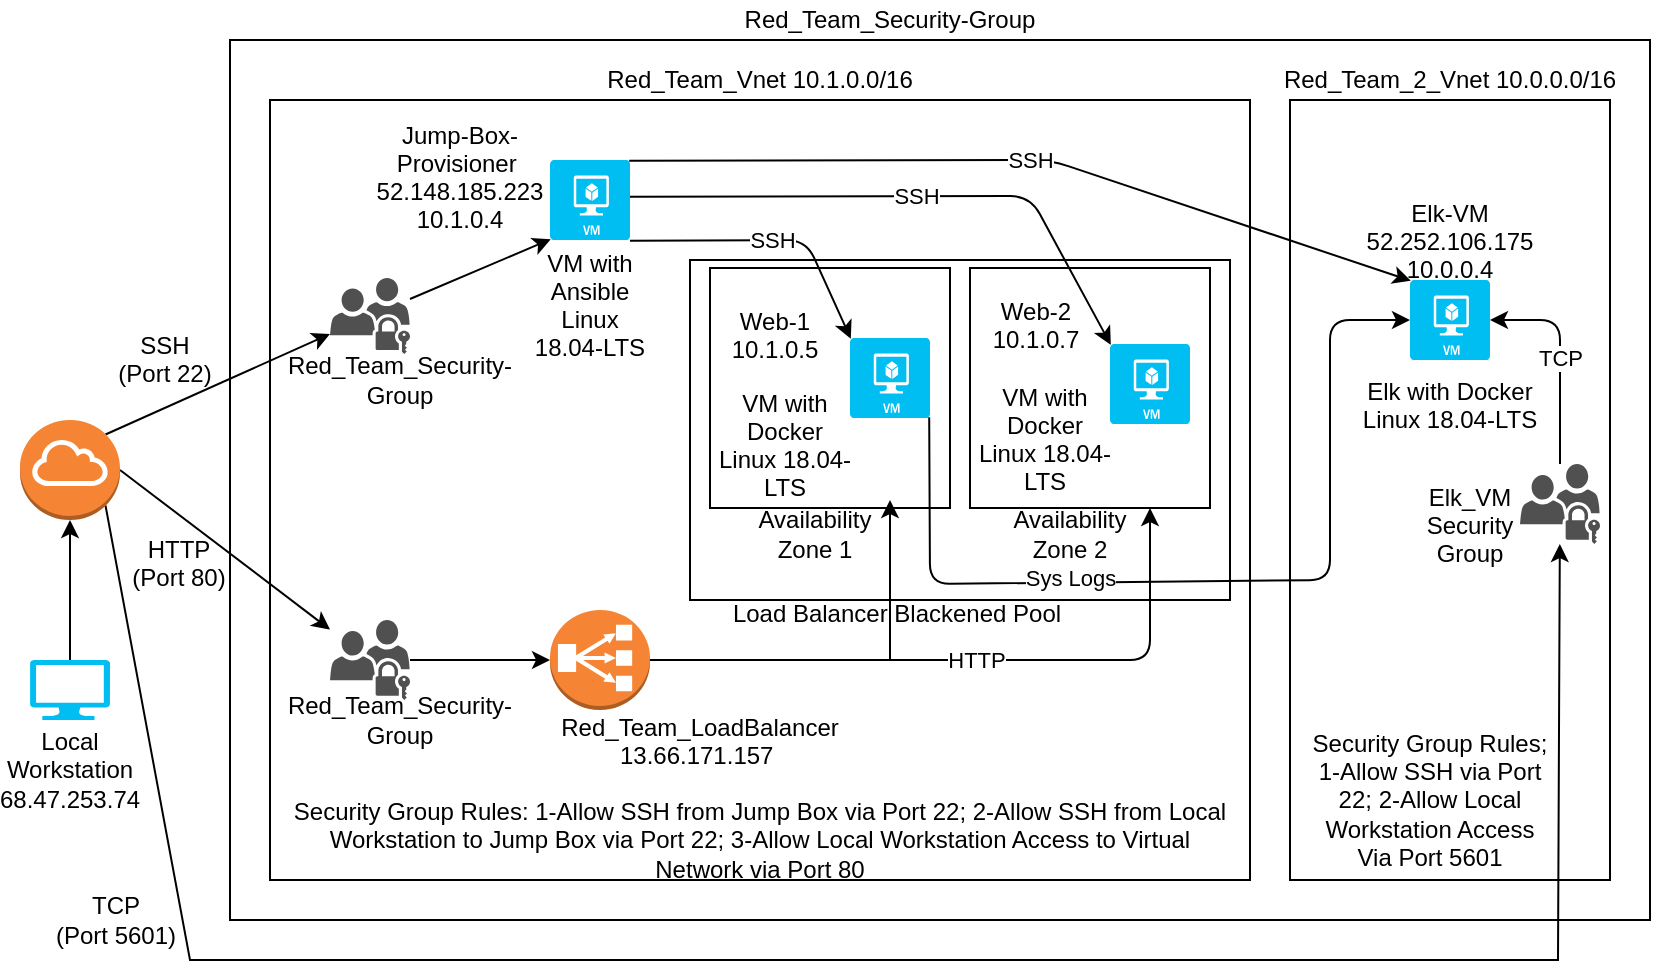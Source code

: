 <mxfile version="13.5.4" type="device"><diagram id="JibfxZyQYOYuQiwPyqlh" name="Page-1"><mxGraphModel dx="1108" dy="1487" grid="1" gridSize="10" guides="1" tooltips="1" connect="1" arrows="1" fold="1" page="1" pageScale="1" pageWidth="850" pageHeight="1100" math="0" shadow="0"><root><mxCell id="0"/><mxCell id="1" parent="0"/><mxCell id="2CDYOU834bgFcYE7Uu44-19" value="" style="rounded=0;whiteSpace=wrap;html=1;" vertex="1" parent="1"><mxGeometry x="140" y="-20" width="710" height="440" as="geometry"/></mxCell><mxCell id="2CDYOU834bgFcYE7Uu44-18" value="" style="rounded=0;whiteSpace=wrap;html=1;" vertex="1" parent="1"><mxGeometry x="160" y="10" width="490" height="390" as="geometry"/></mxCell><mxCell id="2CDYOU834bgFcYE7Uu44-17" value="" style="rounded=0;whiteSpace=wrap;html=1;" vertex="1" parent="1"><mxGeometry x="670" y="10" width="160" height="390" as="geometry"/></mxCell><mxCell id="2CDYOU834bgFcYE7Uu44-2" value="" style="verticalLabelPosition=bottom;html=1;verticalAlign=top;align=center;strokeColor=none;fillColor=#00BEF2;shape=mxgraph.azure.computer;pointerEvents=1;" vertex="1" parent="1"><mxGeometry x="40" y="290" width="40" height="30" as="geometry"/></mxCell><mxCell id="2CDYOU834bgFcYE7Uu44-3" value="" style="verticalLabelPosition=bottom;html=1;verticalAlign=top;align=center;strokeColor=none;fillColor=#00BEF2;shape=mxgraph.azure.virtual_machine;" vertex="1" parent="1"><mxGeometry x="300" y="40" width="40" height="40" as="geometry"/></mxCell><mxCell id="2CDYOU834bgFcYE7Uu44-75" style="edgeStyle=none;rounded=0;orthogonalLoop=1;jettySize=auto;html=1;exitX=0.99;exitY=0.99;exitDx=0;exitDy=0;exitPerimeter=0;" edge="1" parent="1" source="2CDYOU834bgFcYE7Uu44-5"><mxGeometry relative="1" as="geometry"><mxPoint x="620" y="250" as="targetPoint"/></mxGeometry></mxCell><mxCell id="2CDYOU834bgFcYE7Uu44-52" value="" style="edgeStyle=none;rounded=0;orthogonalLoop=1;jettySize=auto;html=1;exitX=1;exitY=0.5;exitDx=0;exitDy=0;exitPerimeter=0;entryX=1;entryY=0.5;entryDx=0;entryDy=0;entryPerimeter=0;" edge="1" parent="1" source="2CDYOU834bgFcYE7Uu44-6" target="2CDYOU834bgFcYE7Uu44-6"><mxGeometry relative="1" as="geometry"/></mxCell><mxCell id="2CDYOU834bgFcYE7Uu44-6" value="" style="outlineConnect=0;dashed=0;verticalLabelPosition=bottom;verticalAlign=top;align=center;html=1;shape=mxgraph.aws3.classic_load_balancer;fillColor=#F58534;gradientColor=none;" vertex="1" parent="1"><mxGeometry x="300" y="265" width="50" height="50" as="geometry"/></mxCell><mxCell id="2CDYOU834bgFcYE7Uu44-63" value="" style="edgeStyle=none;rounded=0;orthogonalLoop=1;jettySize=auto;html=1;entryX=0.01;entryY=0.99;entryDx=0;entryDy=0;entryPerimeter=0;" edge="1" parent="1" source="2CDYOU834bgFcYE7Uu44-7" target="2CDYOU834bgFcYE7Uu44-3"><mxGeometry relative="1" as="geometry"/></mxCell><mxCell id="2CDYOU834bgFcYE7Uu44-7" value="" style="pointerEvents=1;shadow=0;dashed=0;html=1;strokeColor=none;fillColor=#505050;labelPosition=center;verticalLabelPosition=bottom;verticalAlign=top;outlineConnect=0;align=center;shape=mxgraph.office.users.universal_security_group;" vertex="1" parent="1"><mxGeometry x="190" y="99" width="40" height="38" as="geometry"/></mxCell><mxCell id="2CDYOU834bgFcYE7Uu44-46" style="rounded=0;orthogonalLoop=1;jettySize=auto;html=1;exitX=0.5;exitY=0;exitDx=0;exitDy=0;exitPerimeter=0;entryX=0.5;entryY=1;entryDx=0;entryDy=0;entryPerimeter=0;" edge="1" parent="1" source="2CDYOU834bgFcYE7Uu44-2" target="2CDYOU834bgFcYE7Uu44-10"><mxGeometry relative="1" as="geometry"><mxPoint x="90" y="220" as="targetPoint"/></mxGeometry></mxCell><mxCell id="2CDYOU834bgFcYE7Uu44-47" style="edgeStyle=none;rounded=0;orthogonalLoop=1;jettySize=auto;html=1;exitX=0.855;exitY=0.145;exitDx=0;exitDy=0;exitPerimeter=0;" edge="1" parent="1" source="2CDYOU834bgFcYE7Uu44-10" target="2CDYOU834bgFcYE7Uu44-7"><mxGeometry relative="1" as="geometry"/></mxCell><mxCell id="2CDYOU834bgFcYE7Uu44-49" style="edgeStyle=none;rounded=0;orthogonalLoop=1;jettySize=auto;html=1;exitX=0.855;exitY=0.855;exitDx=0;exitDy=0;exitPerimeter=0;" edge="1" parent="1" source="2CDYOU834bgFcYE7Uu44-10" target="2CDYOU834bgFcYE7Uu44-12"><mxGeometry relative="1" as="geometry"><mxPoint x="802" y="243" as="targetPoint"/><Array as="points"><mxPoint x="120" y="440"/><mxPoint x="792" y="440"/><mxPoint x="804" y="440"/></Array></mxGeometry></mxCell><mxCell id="2CDYOU834bgFcYE7Uu44-50" style="edgeStyle=none;rounded=0;orthogonalLoop=1;jettySize=auto;html=1;exitX=1;exitY=0.5;exitDx=0;exitDy=0;exitPerimeter=0;" edge="1" parent="1" source="2CDYOU834bgFcYE7Uu44-10" target="2CDYOU834bgFcYE7Uu44-11"><mxGeometry relative="1" as="geometry"/></mxCell><mxCell id="2CDYOU834bgFcYE7Uu44-10" value="" style="outlineConnect=0;dashed=0;verticalLabelPosition=bottom;verticalAlign=top;align=center;html=1;shape=mxgraph.aws3.internet_gateway;fillColor=#F58534;gradientColor=none;" vertex="1" parent="1"><mxGeometry x="35" y="170" width="50" height="50" as="geometry"/></mxCell><mxCell id="2CDYOU834bgFcYE7Uu44-51" value="" style="edgeStyle=none;rounded=0;orthogonalLoop=1;jettySize=auto;html=1;" edge="1" parent="1" source="2CDYOU834bgFcYE7Uu44-11" target="2CDYOU834bgFcYE7Uu44-6"><mxGeometry relative="1" as="geometry"/></mxCell><mxCell id="2CDYOU834bgFcYE7Uu44-11" value="" style="pointerEvents=1;shadow=0;dashed=0;html=1;strokeColor=none;fillColor=#505050;labelPosition=center;verticalLabelPosition=bottom;verticalAlign=top;outlineConnect=0;align=center;shape=mxgraph.office.users.universal_security_group;" vertex="1" parent="1"><mxGeometry x="190" y="270" width="40" height="40" as="geometry"/></mxCell><mxCell id="2CDYOU834bgFcYE7Uu44-12" value="" style="pointerEvents=1;shadow=0;dashed=0;html=1;strokeColor=none;fillColor=#505050;labelPosition=center;verticalLabelPosition=bottom;verticalAlign=top;outlineConnect=0;align=center;shape=mxgraph.office.users.universal_security_group;" vertex="1" parent="1"><mxGeometry x="785" y="192" width="40" height="40" as="geometry"/></mxCell><mxCell id="2CDYOU834bgFcYE7Uu44-13" value="" style="verticalLabelPosition=bottom;html=1;verticalAlign=top;align=center;strokeColor=none;fillColor=#00BEF2;shape=mxgraph.azure.virtual_machine;" vertex="1" parent="1"><mxGeometry x="730" y="100" width="40" height="40" as="geometry"/></mxCell><mxCell id="2CDYOU834bgFcYE7Uu44-20" value="Red_Team_Security-Group" style="text;html=1;strokeColor=none;fillColor=none;align=center;verticalAlign=middle;whiteSpace=wrap;rounded=0;" vertex="1" parent="1"><mxGeometry x="390" y="-40" width="160" height="20" as="geometry"/></mxCell><mxCell id="2CDYOU834bgFcYE7Uu44-22" value="&lt;span style=&quot;font-family: &amp;#34;arial&amp;#34;&quot;&gt;Red_Team_Vnet&amp;nbsp;10.1.0.0/16&lt;/span&gt;" style="text;html=1;strokeColor=none;fillColor=none;align=center;verticalAlign=middle;whiteSpace=wrap;rounded=0;" vertex="1" parent="1"><mxGeometry x="325" y="-10" width="160" height="20" as="geometry"/></mxCell><mxCell id="2CDYOU834bgFcYE7Uu44-23" value="&lt;span style=&quot;font-family: &amp;#34;arial&amp;#34;&quot;&gt;Red_Team_2_Vnet&amp;nbsp;10.0.0.0/16&lt;/span&gt;" style="text;html=1;strokeColor=none;fillColor=none;align=center;verticalAlign=middle;whiteSpace=wrap;rounded=0;" vertex="1" parent="1"><mxGeometry x="670" y="-10" width="160" height="20" as="geometry"/></mxCell><mxCell id="2CDYOU834bgFcYE7Uu44-24" value="&lt;span style=&quot;font-family: &amp;#34;arial&amp;#34;&quot;&gt;Local Workstation&lt;br&gt;68.47.253.74&lt;br&gt;&lt;/span&gt;" style="text;html=1;strokeColor=none;fillColor=none;align=center;verticalAlign=middle;whiteSpace=wrap;rounded=0;" vertex="1" parent="1"><mxGeometry x="30" y="320" width="60" height="50" as="geometry"/></mxCell><mxCell id="2CDYOU834bgFcYE7Uu44-25" value="&lt;p style=&quot;margin: 0px ; padding: 0px ; border: 0px none ; line-height: 0px ; overflow-wrap: break-word ; font-family: &amp;#34;arial&amp;#34;&quot;&gt;&lt;span style=&quot;line-height: 14px&quot;&gt;VM with Ansible&lt;/span&gt;&lt;/p&gt;&lt;p style=&quot;margin: 0px ; padding: 0px ; border: 0px none ; line-height: 0px ; overflow-wrap: break-word ; font-family: &amp;#34;arial&amp;#34;&quot;&gt;&lt;span style=&quot;line-height: 14px&quot;&gt;Linux 18.04-LTS&lt;/span&gt;&lt;/p&gt;" style="text;html=1;strokeColor=none;fillColor=none;align=center;verticalAlign=middle;whiteSpace=wrap;rounded=0;" vertex="1" parent="1"><mxGeometry x="290" y="87" width="60" height="50" as="geometry"/></mxCell><mxCell id="2CDYOU834bgFcYE7Uu44-26" value="&lt;span style=&quot;font-family: &amp;#34;arial&amp;#34;&quot;&gt;Red_Team_Security-Group&lt;/span&gt;" style="text;html=1;strokeColor=none;fillColor=none;align=center;verticalAlign=middle;whiteSpace=wrap;rounded=0;" vertex="1" parent="1"><mxGeometry x="190" y="140" width="70" height="20" as="geometry"/></mxCell><mxCell id="2CDYOU834bgFcYE7Uu44-27" value="&lt;span style=&quot;font-family: &amp;#34;arial&amp;#34;&quot;&gt;Red_Team_Security-Group&lt;/span&gt;" style="text;html=1;strokeColor=none;fillColor=none;align=center;verticalAlign=middle;whiteSpace=wrap;rounded=0;" vertex="1" parent="1"><mxGeometry x="180" y="310" width="90" height="20" as="geometry"/></mxCell><mxCell id="2CDYOU834bgFcYE7Uu44-28" value="&lt;p style=&quot;margin: 0px ; padding: 0px ; border: 0px none ; line-height: 0px ; overflow-wrap: break-word ; font-family: &amp;#34;arial&amp;#34;&quot;&gt;&lt;span style=&quot;line-height: 14px&quot;&gt;Red_Team_LoadBalancer&lt;/span&gt;&lt;/p&gt;&lt;p style=&quot;margin: 0px ; padding: 0px ; border: 0px none ; line-height: 0px ; overflow-wrap: break-word ; font-family: &amp;#34;arial&amp;#34;&quot;&gt;&lt;span style=&quot;line-height: 14px&quot;&gt;13.66.171.157&amp;nbsp;&lt;/span&gt;&lt;/p&gt;" style="text;html=1;strokeColor=none;fillColor=none;align=center;verticalAlign=middle;whiteSpace=wrap;rounded=0;" vertex="1" parent="1"><mxGeometry x="340" y="320" width="70" height="20" as="geometry"/></mxCell><mxCell id="2CDYOU834bgFcYE7Uu44-29" value="&lt;p style=&quot;margin: 0px ; padding: 0px ; border: 0px none ; line-height: 0px ; overflow-wrap: break-word ; font-family: &amp;#34;arial&amp;#34;&quot;&gt;&lt;span style=&quot;line-height: 14px&quot;&gt;Jump-Box-Provisioner&amp;nbsp;&lt;/span&gt;&lt;/p&gt;&lt;p style=&quot;margin: 0px ; padding: 0px ; border: 0px none ; line-height: 0px ; overflow-wrap: break-word ; font-family: &amp;#34;arial&amp;#34;&quot;&gt;&lt;span style=&quot;line-height: 14px&quot;&gt;52.148.185.223&lt;/span&gt;&lt;/p&gt;&lt;p style=&quot;margin: 0px ; padding: 0px ; border: 0px none ; line-height: 0px ; overflow-wrap: break-word ; font-family: &amp;#34;arial&amp;#34;&quot;&gt;&lt;span style=&quot;line-height: 14px&quot;&gt;10.1.0.4&lt;/span&gt;&lt;/p&gt;" style="text;html=1;strokeColor=none;fillColor=none;align=center;verticalAlign=middle;whiteSpace=wrap;rounded=0;" vertex="1" parent="1"><mxGeometry x="215" y="38" width="80" height="20" as="geometry"/></mxCell><mxCell id="2CDYOU834bgFcYE7Uu44-34" value="&lt;p style=&quot;margin: 0px ; padding: 0px ; border: 0px none ; line-height: 0px ; overflow-wrap: break-word ; font-family: &amp;#34;arial&amp;#34;&quot;&gt;&lt;span style=&quot;line-height: 14px&quot;&gt;Elk-VM&lt;/span&gt;&lt;/p&gt;&lt;p style=&quot;margin: 0px ; padding: 0px ; border: 0px none ; line-height: 0px ; overflow-wrap: break-word ; font-family: &amp;#34;arial&amp;#34;&quot;&gt;&lt;span style=&quot;line-height: 14px&quot;&gt;52.252.106.175&lt;/span&gt;&lt;/p&gt;&lt;p style=&quot;margin: 0px ; padding: 0px ; border: 0px none ; line-height: 0px ; overflow-wrap: break-word ; font-family: &amp;#34;arial&amp;#34;&quot;&gt;&lt;span style=&quot;line-height: 14px&quot;&gt;10.0.0.4&lt;/span&gt;&lt;/p&gt;" style="text;html=1;strokeColor=none;fillColor=none;align=center;verticalAlign=middle;whiteSpace=wrap;rounded=0;" vertex="1" parent="1"><mxGeometry x="715" y="70" width="70" height="20" as="geometry"/></mxCell><mxCell id="2CDYOU834bgFcYE7Uu44-35" value="&lt;p style=&quot;margin: 0px ; padding: 0px ; border: 0px none ; line-height: 0px ; overflow-wrap: break-word ; font-family: &amp;#34;arial&amp;#34;&quot;&gt;&lt;span style=&quot;line-height: 14px&quot;&gt;Elk with Docker&lt;/span&gt;&lt;/p&gt;&lt;p style=&quot;margin: 0px ; padding: 0px ; border: 0px none ; line-height: 0px ; overflow-wrap: break-word ; font-family: &amp;#34;arial&amp;#34;&quot;&gt;&lt;span style=&quot;line-height: 14px&quot;&gt;Linux&amp;nbsp;18.04-LTS&lt;/span&gt;&lt;/p&gt;" style="text;html=1;strokeColor=none;fillColor=none;align=center;verticalAlign=middle;whiteSpace=wrap;rounded=0;" vertex="1" parent="1"><mxGeometry x="700" y="152" width="100" height="20" as="geometry"/></mxCell><mxCell id="2CDYOU834bgFcYE7Uu44-36" value="&lt;p style=&quot;margin: 0px ; padding: 0px ; border: 0px none ; line-height: 0px ; overflow-wrap: break-word ; font-family: &amp;#34;arial&amp;#34;&quot;&gt;&lt;span style=&quot;line-height: 14px&quot;&gt;Elk_VM&lt;/span&gt;&lt;/p&gt;&lt;p style=&quot;margin: 0px ; padding: 0px ; border: 0px none ; line-height: 0px ; overflow-wrap: break-word ; font-family: &amp;#34;arial&amp;#34;&quot;&gt;&lt;span style=&quot;line-height: 14px&quot;&gt;Security&lt;/span&gt;&lt;/p&gt;&lt;p style=&quot;margin: 0px ; padding: 0px ; border: 0px none ; line-height: 0px ; overflow-wrap: break-word ; font-family: &amp;#34;arial&amp;#34;&quot;&gt;&lt;span style=&quot;line-height: 14px&quot;&gt;Group&lt;/span&gt;&lt;/p&gt;" style="text;html=1;strokeColor=none;fillColor=none;align=center;verticalAlign=middle;whiteSpace=wrap;rounded=0;" vertex="1" parent="1"><mxGeometry x="735" y="212" width="50" height="20" as="geometry"/></mxCell><mxCell id="2CDYOU834bgFcYE7Uu44-37" value="&lt;span style=&quot;font-family: &amp;#34;arial&amp;#34;&quot;&gt;Security Group Rules: 1-Allow SSH from Jump Box via Port 22; 2-Allow SSH from Local Workstation to Jump Box via Port 22; 3-Allow Local Workstation Access to Virtual Network via Port 80&lt;/span&gt;" style="text;html=1;strokeColor=none;fillColor=none;align=center;verticalAlign=middle;whiteSpace=wrap;rounded=0;" vertex="1" parent="1"><mxGeometry x="170" y="370" width="470" height="20" as="geometry"/></mxCell><mxCell id="2CDYOU834bgFcYE7Uu44-38" value="&lt;span style=&quot;font-family: &amp;#34;arial&amp;#34;&quot;&gt;Security Group Rules; 1-Allow SSH via Port 22; 2-Allow Local Workstation Access Via Port 5601&lt;/span&gt;" style="text;html=1;strokeColor=none;fillColor=none;align=center;verticalAlign=middle;whiteSpace=wrap;rounded=0;" vertex="1" parent="1"><mxGeometry x="680" y="350" width="120" height="20" as="geometry"/></mxCell><mxCell id="2CDYOU834bgFcYE7Uu44-41" value="&lt;p style=&quot;margin: 0px ; padding: 0px ; border: 0px none ; line-height: 0px ; overflow-wrap: break-word ; font-family: &amp;#34;arial&amp;#34;&quot;&gt;&lt;span style=&quot;line-height: 14px&quot;&gt;SSH&lt;/span&gt;&lt;/p&gt;&lt;p style=&quot;margin: 0px ; padding: 0px ; border: 0px none ; line-height: 0px ; overflow-wrap: break-word ; font-family: &amp;#34;arial&amp;#34;&quot;&gt;&lt;span style=&quot;line-height: 14px&quot;&gt;(Port 22)&lt;/span&gt;&lt;/p&gt;" style="text;html=1;strokeColor=none;fillColor=none;align=center;verticalAlign=middle;whiteSpace=wrap;rounded=0;" vertex="1" parent="1"><mxGeometry x="80" y="129" width="55" height="20" as="geometry"/></mxCell><mxCell id="2CDYOU834bgFcYE7Uu44-42" value="&lt;p style=&quot;margin: 0px ; padding: 0px ; border: 0px none ; line-height: 0px ; overflow-wrap: break-word ; font-family: &amp;#34;arial&amp;#34;&quot;&gt;&lt;span style=&quot;line-height: 14px&quot;&gt;HTTP&lt;/span&gt;&lt;/p&gt;&lt;p style=&quot;margin: 0px ; padding: 0px ; border: 0px none ; line-height: 0px ; overflow-wrap: break-word ; font-family: &amp;#34;arial&amp;#34;&quot;&gt;&lt;span style=&quot;line-height: 14px&quot;&gt;(Port 80)&lt;/span&gt;&lt;/p&gt;" style="text;html=1;strokeColor=none;fillColor=none;align=center;verticalAlign=middle;whiteSpace=wrap;rounded=0;" vertex="1" parent="1"><mxGeometry x="87" y="231" width="55" height="20" as="geometry"/></mxCell><mxCell id="2CDYOU834bgFcYE7Uu44-43" value="TCP&lt;br&gt;(Port 5601)" style="text;html=1;strokeColor=none;fillColor=none;align=center;verticalAlign=middle;whiteSpace=wrap;rounded=0;" vertex="1" parent="1"><mxGeometry x="48" y="400" width="70" height="40" as="geometry"/></mxCell><mxCell id="2CDYOU834bgFcYE7Uu44-60" style="edgeStyle=none;rounded=0;orthogonalLoop=1;jettySize=auto;html=1;exitX=0.75;exitY=0;exitDx=0;exitDy=0;" edge="1" parent="1" source="2CDYOU834bgFcYE7Uu44-29" target="2CDYOU834bgFcYE7Uu44-29"><mxGeometry relative="1" as="geometry"/></mxCell><mxCell id="2CDYOU834bgFcYE7Uu44-64" value="" style="endArrow=classic;html=1;exitX=0.99;exitY=0.01;exitDx=0;exitDy=0;exitPerimeter=0;entryX=0.01;entryY=0.01;entryDx=0;entryDy=0;entryPerimeter=0;" edge="1" parent="1" source="2CDYOU834bgFcYE7Uu44-3" target="2CDYOU834bgFcYE7Uu44-13"><mxGeometry relative="1" as="geometry"><mxPoint x="360" y="20" as="sourcePoint"/><mxPoint x="460" y="20" as="targetPoint"/><Array as="points"><mxPoint x="550" y="40"/></Array></mxGeometry></mxCell><mxCell id="2CDYOU834bgFcYE7Uu44-65" value="SSH" style="edgeLabel;resizable=0;html=1;align=center;verticalAlign=middle;" connectable="0" vertex="1" parent="2CDYOU834bgFcYE7Uu44-64"><mxGeometry relative="1" as="geometry"/></mxCell><mxCell id="2CDYOU834bgFcYE7Uu44-73" style="edgeStyle=none;rounded=0;orthogonalLoop=1;jettySize=auto;html=1;exitX=0.5;exitY=0;exitDx=0;exitDy=0;" edge="1" parent="1" source="2CDYOU834bgFcYE7Uu44-30" target="2CDYOU834bgFcYE7Uu44-30"><mxGeometry relative="1" as="geometry"/></mxCell><mxCell id="2CDYOU834bgFcYE7Uu44-74" style="edgeStyle=none;rounded=0;orthogonalLoop=1;jettySize=auto;html=1;exitX=1;exitY=0.5;exitDx=0;exitDy=0;" edge="1" parent="1" source="2CDYOU834bgFcYE7Uu44-16" target="2CDYOU834bgFcYE7Uu44-16"><mxGeometry relative="1" as="geometry"/></mxCell><mxCell id="2CDYOU834bgFcYE7Uu44-79" value="" style="endArrow=classic;html=1;entryX=1;entryY=0.5;entryDx=0;entryDy=0;entryPerimeter=0;" edge="1" parent="1" source="2CDYOU834bgFcYE7Uu44-12" target="2CDYOU834bgFcYE7Uu44-13"><mxGeometry relative="1" as="geometry"><mxPoint x="890" y="180" as="sourcePoint"/><mxPoint x="990" y="180" as="targetPoint"/><Array as="points"><mxPoint x="805" y="120"/></Array></mxGeometry></mxCell><mxCell id="2CDYOU834bgFcYE7Uu44-80" value="TCP" style="edgeLabel;resizable=0;html=1;align=center;verticalAlign=middle;" connectable="0" vertex="1" parent="2CDYOU834bgFcYE7Uu44-79"><mxGeometry relative="1" as="geometry"/></mxCell><mxCell id="2CDYOU834bgFcYE7Uu44-88" value="" style="rounded=0;whiteSpace=wrap;html=1;" vertex="1" parent="1"><mxGeometry x="370" y="90" width="270" height="170" as="geometry"/></mxCell><mxCell id="2CDYOU834bgFcYE7Uu44-15" value="" style="rounded=0;whiteSpace=wrap;html=1;" vertex="1" parent="1"><mxGeometry x="380" y="94" width="120" height="120" as="geometry"/></mxCell><mxCell id="2CDYOU834bgFcYE7Uu44-16" value="" style="rounded=0;whiteSpace=wrap;html=1;" vertex="1" parent="1"><mxGeometry x="510" y="94" width="120" height="120" as="geometry"/></mxCell><mxCell id="2CDYOU834bgFcYE7Uu44-54" value="" style="edgeStyle=none;rounded=0;orthogonalLoop=1;jettySize=auto;html=1;" edge="1" parent="1"><mxGeometry relative="1" as="geometry"><mxPoint x="470" y="290" as="sourcePoint"/><mxPoint x="470" y="210" as="targetPoint"/></mxGeometry></mxCell><mxCell id="2CDYOU834bgFcYE7Uu44-70" value="" style="endArrow=classic;html=1;exitX=1;exitY=0.5;exitDx=0;exitDy=0;exitPerimeter=0;entryX=0.75;entryY=1;entryDx=0;entryDy=0;" edge="1" parent="1" source="2CDYOU834bgFcYE7Uu44-6" target="2CDYOU834bgFcYE7Uu44-16"><mxGeometry relative="1" as="geometry"><mxPoint x="460" y="300" as="sourcePoint"/><mxPoint x="560" y="300" as="targetPoint"/><Array as="points"><mxPoint x="600" y="290"/></Array></mxGeometry></mxCell><mxCell id="2CDYOU834bgFcYE7Uu44-71" value="HTTP" style="edgeLabel;resizable=0;html=1;align=center;verticalAlign=middle;" connectable="0" vertex="1" parent="2CDYOU834bgFcYE7Uu44-70"><mxGeometry relative="1" as="geometry"/></mxCell><mxCell id="2CDYOU834bgFcYE7Uu44-76" value="" style="endArrow=classic;html=1;exitX=0.99;exitY=0.99;exitDx=0;exitDy=0;exitPerimeter=0;entryX=0;entryY=0.5;entryDx=0;entryDy=0;entryPerimeter=0;" edge="1" parent="1" source="2CDYOU834bgFcYE7Uu44-4" target="2CDYOU834bgFcYE7Uu44-13"><mxGeometry relative="1" as="geometry"><mxPoint x="497.5" y="252" as="sourcePoint"/><mxPoint x="597.5" y="252" as="targetPoint"/><Array as="points"><mxPoint x="490" y="252"/><mxPoint x="690" y="250"/><mxPoint x="690" y="120"/></Array></mxGeometry></mxCell><mxCell id="2CDYOU834bgFcYE7Uu44-77" value="Sys Logs" style="edgeLabel;resizable=0;html=1;align=center;verticalAlign=middle;" connectable="0" vertex="1" parent="2CDYOU834bgFcYE7Uu44-76"><mxGeometry relative="1" as="geometry"><mxPoint x="-73.59" y="-1.56" as="offset"/></mxGeometry></mxCell><mxCell id="2CDYOU834bgFcYE7Uu44-4" value="" style="verticalLabelPosition=bottom;html=1;verticalAlign=top;align=center;strokeColor=none;fillColor=#00BEF2;shape=mxgraph.azure.virtual_machine;" vertex="1" parent="1"><mxGeometry x="450" y="129" width="40" height="40" as="geometry"/></mxCell><mxCell id="2CDYOU834bgFcYE7Uu44-68" value="" style="endArrow=classic;html=1;exitX=0.99;exitY=0.01;exitDx=0;exitDy=0;exitPerimeter=0;entryX=0.01;entryY=0.01;entryDx=0;entryDy=0;entryPerimeter=0;" edge="1" parent="1" target="2CDYOU834bgFcYE7Uu44-4"><mxGeometry relative="1" as="geometry"><mxPoint x="340" y="80.4" as="sourcePoint"/><mxPoint x="730.8" y="140.4" as="targetPoint"/><Array as="points"><mxPoint x="428" y="80"/></Array></mxGeometry></mxCell><mxCell id="2CDYOU834bgFcYE7Uu44-69" value="SSH" style="edgeLabel;resizable=0;html=1;align=center;verticalAlign=middle;" connectable="0" vertex="1" parent="2CDYOU834bgFcYE7Uu44-68"><mxGeometry relative="1" as="geometry"/></mxCell><mxCell id="2CDYOU834bgFcYE7Uu44-5" value="" style="verticalLabelPosition=bottom;html=1;verticalAlign=top;align=center;strokeColor=none;fillColor=#00BEF2;shape=mxgraph.azure.virtual_machine;" vertex="1" parent="1"><mxGeometry x="580" y="132" width="40" height="40" as="geometry"/></mxCell><mxCell id="2CDYOU834bgFcYE7Uu44-66" value="" style="endArrow=classic;html=1;exitX=0.99;exitY=0.01;exitDx=0;exitDy=0;exitPerimeter=0;entryX=0.01;entryY=0.01;entryDx=0;entryDy=0;entryPerimeter=0;" edge="1" parent="1" target="2CDYOU834bgFcYE7Uu44-5"><mxGeometry relative="1" as="geometry"><mxPoint x="340" y="58.4" as="sourcePoint"/><mxPoint x="730.8" y="118.4" as="targetPoint"/><Array as="points"><mxPoint x="540" y="58"/></Array></mxGeometry></mxCell><mxCell id="2CDYOU834bgFcYE7Uu44-67" value="SSH" style="edgeLabel;resizable=0;html=1;align=center;verticalAlign=middle;" connectable="0" vertex="1" parent="2CDYOU834bgFcYE7Uu44-66"><mxGeometry relative="1" as="geometry"/></mxCell><mxCell id="2CDYOU834bgFcYE7Uu44-31" value="&lt;p style=&quot;margin: 0px ; padding: 0px ; border: 0px none ; line-height: 0px ; overflow-wrap: break-word ; font-family: &amp;#34;arial&amp;#34;&quot;&gt;&lt;span style=&quot;line-height: 14px&quot;&gt;VM with Docker&lt;/span&gt;&lt;/p&gt;&lt;p style=&quot;margin: 0px ; padding: 0px ; border: 0px none ; line-height: 0px ; overflow-wrap: break-word ; font-family: &amp;#34;arial&amp;#34;&quot;&gt;&lt;span style=&quot;line-height: 14px&quot;&gt;Linux&amp;nbsp;18.04-LTS&lt;/span&gt;&lt;/p&gt;" style="text;html=1;strokeColor=none;fillColor=none;align=center;verticalAlign=middle;whiteSpace=wrap;rounded=0;" vertex="1" parent="1"><mxGeometry x="510" y="169" width="75" height="20" as="geometry"/></mxCell><mxCell id="2CDYOU834bgFcYE7Uu44-30" value="&lt;p style=&quot;margin: 0px ; padding: 0px ; border: 0px none ; line-height: 0px ; overflow-wrap: break-word ; font-family: &amp;#34;arial&amp;#34;&quot;&gt;&lt;span class=&quot;&quot; style=&quot;line-height: 14px&quot;&gt;Web-1&lt;/span&gt;&lt;/p&gt;&lt;p style=&quot;margin: 0px ; padding: 0px ; border: 0px none ; line-height: 0px ; overflow-wrap: break-word ; font-family: &amp;#34;arial&amp;#34;&quot;&gt;&lt;span class=&quot;&quot; style=&quot;line-height: 14px&quot;&gt;10.1.0.5&lt;/span&gt;&lt;/p&gt;" style="text;html=1;strokeColor=none;fillColor=none;align=center;verticalAlign=middle;whiteSpace=wrap;rounded=0;" vertex="1" parent="1"><mxGeometry x="390" y="117" width="45" height="20" as="geometry"/></mxCell><mxCell id="2CDYOU834bgFcYE7Uu44-32" value="&lt;p style=&quot;margin: 0px ; padding: 0px ; border: 0px none ; line-height: 0px ; overflow-wrap: break-word ; font-family: &amp;#34;arial&amp;#34;&quot;&gt;&lt;span class=&quot;&quot; style=&quot;line-height: 14px&quot;&gt;Web-2&lt;/span&gt;&lt;/p&gt;&lt;p style=&quot;margin: 0px ; padding: 0px ; border: 0px none ; line-height: 0px ; overflow-wrap: break-word ; font-family: &amp;#34;arial&amp;#34;&quot;&gt;&lt;span class=&quot;&quot; style=&quot;line-height: 14px&quot;&gt;10.1.0.7&lt;/span&gt;&lt;/p&gt;" style="text;html=1;strokeColor=none;fillColor=none;align=center;verticalAlign=middle;whiteSpace=wrap;rounded=0;" vertex="1" parent="1"><mxGeometry x="522.5" y="112" width="40" height="20" as="geometry"/></mxCell><mxCell id="2CDYOU834bgFcYE7Uu44-33" value="&lt;p style=&quot;margin: 0px ; padding: 0px ; border: 0px none ; line-height: 0px ; overflow-wrap: break-word ; font-family: &amp;#34;arial&amp;#34;&quot;&gt;&lt;span style=&quot;line-height: 14px&quot;&gt;VM with Docker&lt;/span&gt;&lt;/p&gt;&lt;p style=&quot;margin: 0px ; padding: 0px ; border: 0px none ; line-height: 0px ; overflow-wrap: break-word ; font-family: &amp;#34;arial&amp;#34;&quot;&gt;&lt;span style=&quot;line-height: 14px&quot;&gt;Linux&amp;nbsp;18.04-LTS&lt;/span&gt;&lt;/p&gt;" style="text;html=1;strokeColor=none;fillColor=none;align=center;verticalAlign=middle;whiteSpace=wrap;rounded=0;" vertex="1" parent="1"><mxGeometry x="390" y="172" width="55" height="20" as="geometry"/></mxCell><mxCell id="2CDYOU834bgFcYE7Uu44-39" value="&lt;span style=&quot;font-family: &amp;#34;arial&amp;#34;&quot;&gt;Availability Zone 1&lt;/span&gt;" style="text;html=1;strokeColor=none;fillColor=none;align=center;verticalAlign=middle;whiteSpace=wrap;rounded=0;" vertex="1" parent="1"><mxGeometry x="405" y="217" width="55" height="20" as="geometry"/></mxCell><mxCell id="2CDYOU834bgFcYE7Uu44-40" value="&lt;span style=&quot;font-family: &amp;#34;arial&amp;#34;&quot;&gt;Availability Zone 2&lt;/span&gt;" style="text;html=1;strokeColor=none;fillColor=none;align=center;verticalAlign=middle;whiteSpace=wrap;rounded=0;" vertex="1" parent="1"><mxGeometry x="540" y="217" width="40" height="20" as="geometry"/></mxCell><mxCell id="2CDYOU834bgFcYE7Uu44-89" value="Load Balancer Blackened Pool" style="text;html=1;strokeColor=none;fillColor=none;align=center;verticalAlign=middle;whiteSpace=wrap;rounded=0;" vertex="1" parent="1"><mxGeometry x="381" y="247" width="185" height="40" as="geometry"/></mxCell></root></mxGraphModel></diagram></mxfile>